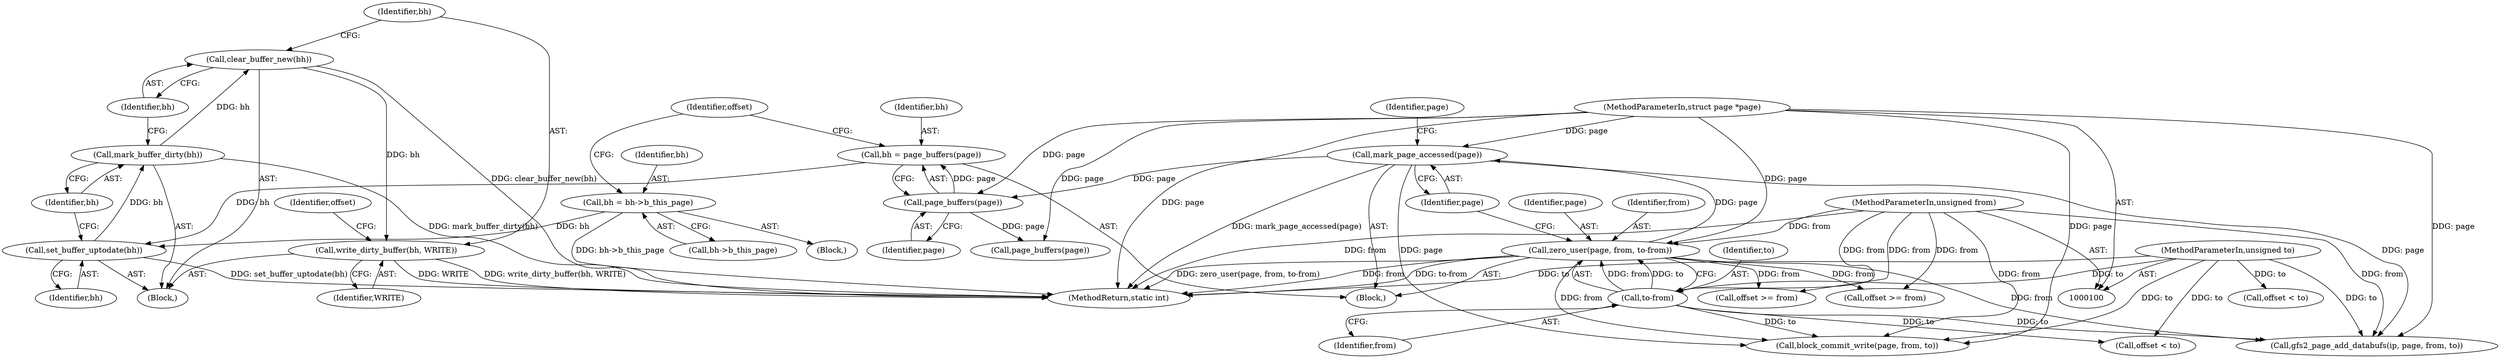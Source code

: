 digraph "1_linux_64dd153c83743af81f20924c6343652d731eeecb_0@API" {
"1000194" [label="(Call,write_dirty_buffer(bh, WRITE))"];
"1000192" [label="(Call,clear_buffer_new(bh))"];
"1000190" [label="(Call,mark_buffer_dirty(bh))"];
"1000188" [label="(Call,set_buffer_uptodate(bh))"];
"1000200" [label="(Call,bh = bh->b_this_page)"];
"1000174" [label="(Call,bh = page_buffers(page))"];
"1000176" [label="(Call,page_buffers(page))"];
"1000142" [label="(Call,mark_page_accessed(page))"];
"1000136" [label="(Call,zero_user(page, from, to-from))"];
"1000101" [label="(MethodParameterIn,struct page *page)"];
"1000139" [label="(Call,to-from)"];
"1000103" [label="(MethodParameterIn,unsigned to)"];
"1000102" [label="(MethodParameterIn,unsigned from)"];
"1000191" [label="(Identifier,bh)"];
"1000165" [label="(Call,block_commit_write(page, from, to))"];
"1000140" [label="(Identifier,to)"];
"1000177" [label="(Identifier,page)"];
"1000241" [label="(MethodReturn,static int)"];
"1000139" [label="(Call,to-from)"];
"1000176" [label="(Call,page_buffers(page))"];
"1000195" [label="(Identifier,bh)"];
"1000174" [label="(Call,bh = page_buffers(page))"];
"1000179" [label="(Call,offset < to)"];
"1000200" [label="(Call,bh = bh->b_this_page)"];
"1000180" [label="(Identifier,offset)"];
"1000194" [label="(Call,write_dirty_buffer(bh, WRITE))"];
"1000218" [label="(Call,offset >= from)"];
"1000101" [label="(MethodParameterIn,struct page *page)"];
"1000148" [label="(Identifier,page)"];
"1000192" [label="(Call,clear_buffer_new(bh))"];
"1000160" [label="(Call,gfs2_page_add_databufs(ip, page, from, to))"];
"1000187" [label="(Block,)"];
"1000213" [label="(Call,offset < to)"];
"1000198" [label="(Identifier,offset)"];
"1000103" [label="(MethodParameterIn,unsigned to)"];
"1000193" [label="(Identifier,bh)"];
"1000210" [label="(Call,page_buffers(page))"];
"1000136" [label="(Call,zero_user(page, from, to-from))"];
"1000190" [label="(Call,mark_buffer_dirty(bh))"];
"1000138" [label="(Identifier,from)"];
"1000137" [label="(Identifier,page)"];
"1000202" [label="(Call,bh->b_this_page)"];
"1000143" [label="(Identifier,page)"];
"1000142" [label="(Call,mark_page_accessed(page))"];
"1000188" [label="(Call,set_buffer_uptodate(bh))"];
"1000105" [label="(Block,)"];
"1000102" [label="(MethodParameterIn,unsigned from)"];
"1000201" [label="(Identifier,bh)"];
"1000196" [label="(Identifier,WRITE)"];
"1000184" [label="(Call,offset >= from)"];
"1000189" [label="(Identifier,bh)"];
"1000175" [label="(Identifier,bh)"];
"1000141" [label="(Identifier,from)"];
"1000182" [label="(Block,)"];
"1000194" -> "1000187"  [label="AST: "];
"1000194" -> "1000196"  [label="CFG: "];
"1000195" -> "1000194"  [label="AST: "];
"1000196" -> "1000194"  [label="AST: "];
"1000198" -> "1000194"  [label="CFG: "];
"1000194" -> "1000241"  [label="DDG: write_dirty_buffer(bh, WRITE)"];
"1000194" -> "1000241"  [label="DDG: WRITE"];
"1000192" -> "1000194"  [label="DDG: bh"];
"1000192" -> "1000187"  [label="AST: "];
"1000192" -> "1000193"  [label="CFG: "];
"1000193" -> "1000192"  [label="AST: "];
"1000195" -> "1000192"  [label="CFG: "];
"1000192" -> "1000241"  [label="DDG: clear_buffer_new(bh)"];
"1000190" -> "1000192"  [label="DDG: bh"];
"1000190" -> "1000187"  [label="AST: "];
"1000190" -> "1000191"  [label="CFG: "];
"1000191" -> "1000190"  [label="AST: "];
"1000193" -> "1000190"  [label="CFG: "];
"1000190" -> "1000241"  [label="DDG: mark_buffer_dirty(bh)"];
"1000188" -> "1000190"  [label="DDG: bh"];
"1000188" -> "1000187"  [label="AST: "];
"1000188" -> "1000189"  [label="CFG: "];
"1000189" -> "1000188"  [label="AST: "];
"1000191" -> "1000188"  [label="CFG: "];
"1000188" -> "1000241"  [label="DDG: set_buffer_uptodate(bh)"];
"1000200" -> "1000188"  [label="DDG: bh"];
"1000174" -> "1000188"  [label="DDG: bh"];
"1000200" -> "1000182"  [label="AST: "];
"1000200" -> "1000202"  [label="CFG: "];
"1000201" -> "1000200"  [label="AST: "];
"1000202" -> "1000200"  [label="AST: "];
"1000180" -> "1000200"  [label="CFG: "];
"1000200" -> "1000241"  [label="DDG: bh->b_this_page"];
"1000174" -> "1000105"  [label="AST: "];
"1000174" -> "1000176"  [label="CFG: "];
"1000175" -> "1000174"  [label="AST: "];
"1000176" -> "1000174"  [label="AST: "];
"1000180" -> "1000174"  [label="CFG: "];
"1000176" -> "1000174"  [label="DDG: page"];
"1000176" -> "1000177"  [label="CFG: "];
"1000177" -> "1000176"  [label="AST: "];
"1000142" -> "1000176"  [label="DDG: page"];
"1000101" -> "1000176"  [label="DDG: page"];
"1000176" -> "1000210"  [label="DDG: page"];
"1000142" -> "1000105"  [label="AST: "];
"1000142" -> "1000143"  [label="CFG: "];
"1000143" -> "1000142"  [label="AST: "];
"1000148" -> "1000142"  [label="CFG: "];
"1000142" -> "1000241"  [label="DDG: mark_page_accessed(page)"];
"1000136" -> "1000142"  [label="DDG: page"];
"1000101" -> "1000142"  [label="DDG: page"];
"1000142" -> "1000160"  [label="DDG: page"];
"1000142" -> "1000165"  [label="DDG: page"];
"1000136" -> "1000105"  [label="AST: "];
"1000136" -> "1000139"  [label="CFG: "];
"1000137" -> "1000136"  [label="AST: "];
"1000138" -> "1000136"  [label="AST: "];
"1000139" -> "1000136"  [label="AST: "];
"1000143" -> "1000136"  [label="CFG: "];
"1000136" -> "1000241"  [label="DDG: from"];
"1000136" -> "1000241"  [label="DDG: to-from"];
"1000136" -> "1000241"  [label="DDG: zero_user(page, from, to-from)"];
"1000101" -> "1000136"  [label="DDG: page"];
"1000139" -> "1000136"  [label="DDG: from"];
"1000139" -> "1000136"  [label="DDG: to"];
"1000102" -> "1000136"  [label="DDG: from"];
"1000136" -> "1000160"  [label="DDG: from"];
"1000136" -> "1000165"  [label="DDG: from"];
"1000136" -> "1000184"  [label="DDG: from"];
"1000136" -> "1000218"  [label="DDG: from"];
"1000101" -> "1000100"  [label="AST: "];
"1000101" -> "1000241"  [label="DDG: page"];
"1000101" -> "1000160"  [label="DDG: page"];
"1000101" -> "1000165"  [label="DDG: page"];
"1000101" -> "1000210"  [label="DDG: page"];
"1000139" -> "1000141"  [label="CFG: "];
"1000140" -> "1000139"  [label="AST: "];
"1000141" -> "1000139"  [label="AST: "];
"1000103" -> "1000139"  [label="DDG: to"];
"1000102" -> "1000139"  [label="DDG: from"];
"1000139" -> "1000160"  [label="DDG: to"];
"1000139" -> "1000165"  [label="DDG: to"];
"1000139" -> "1000179"  [label="DDG: to"];
"1000103" -> "1000100"  [label="AST: "];
"1000103" -> "1000241"  [label="DDG: to"];
"1000103" -> "1000160"  [label="DDG: to"];
"1000103" -> "1000165"  [label="DDG: to"];
"1000103" -> "1000179"  [label="DDG: to"];
"1000103" -> "1000213"  [label="DDG: to"];
"1000102" -> "1000100"  [label="AST: "];
"1000102" -> "1000241"  [label="DDG: from"];
"1000102" -> "1000160"  [label="DDG: from"];
"1000102" -> "1000165"  [label="DDG: from"];
"1000102" -> "1000184"  [label="DDG: from"];
"1000102" -> "1000218"  [label="DDG: from"];
}
